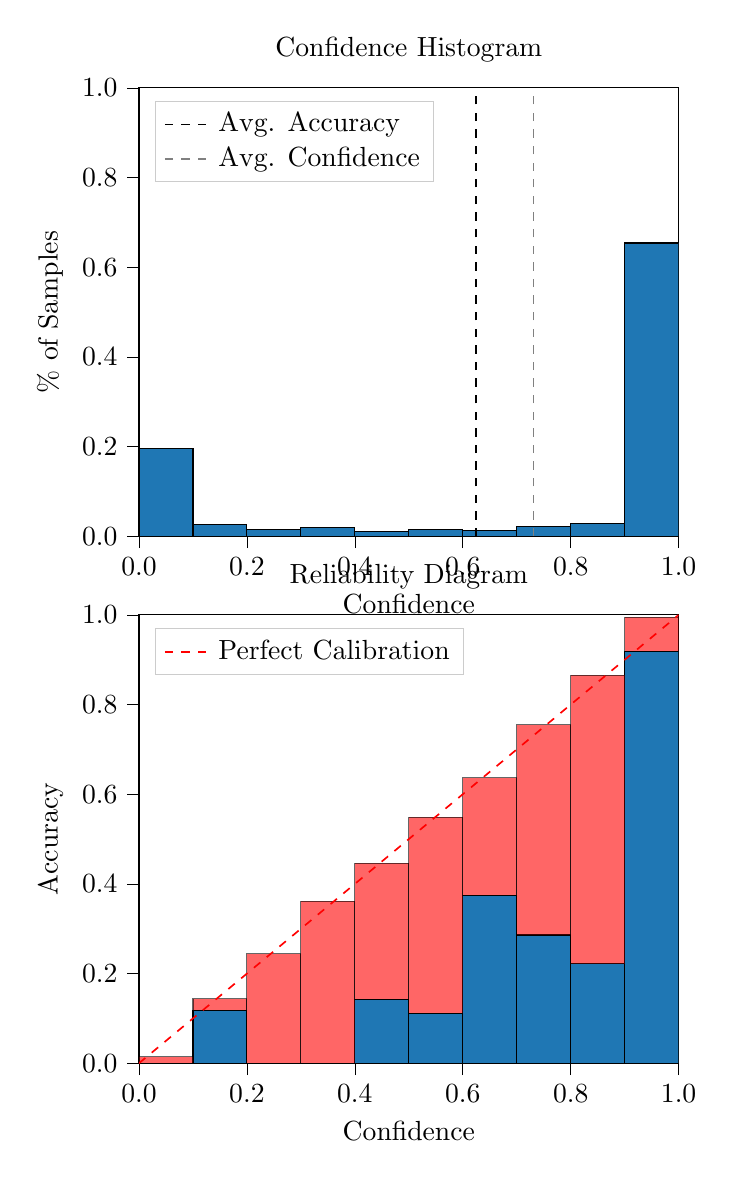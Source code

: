 % This file was created by tikzplotlib v0.9.8.
\begin{tikzpicture}

\definecolor{color0}{rgb}{0.122,0.467,0.706}

\begin{groupplot}[group style={group size=1 by 2}]
\nextgroupplot[
legend cell align={left},
legend style={
  fill opacity=0.8,
  draw opacity=1,
  text opacity=1,
  at={(0.03,0.97)},
  anchor=north west,
  draw=white!80!black
},
tick align=outside,
tick pos=left,
title={Confidence Histogram},
x grid style={white!69.02!black},
xlabel={Confidence},
xmin=0, xmax=1,
xtick style={color=black},
xtick={0,0.2,0.4,0.6,0.8,1},
xticklabels={0.0,0.2,0.4,0.6,0.8,1.0},
y grid style={white!69.02!black},
ylabel={\% of Samples},
ymin=0, ymax=1,
ytick style={color=black},
ytick={0,0.2,0.4,0.6,0.8,1},
yticklabels={0.0,0.2,0.4,0.6,0.8,1.0}
]
\draw[draw=black,fill=color0] (axis cs:-6.939e-18,0) rectangle (axis cs:0.1,0.196);
\draw[draw=black,fill=color0] (axis cs:0.1,0) rectangle (axis cs:0.2,0.027);
\draw[draw=black,fill=color0] (axis cs:0.2,0) rectangle (axis cs:0.3,0.014);
\draw[draw=black,fill=color0] (axis cs:0.3,0) rectangle (axis cs:0.4,0.019);
\draw[draw=black,fill=color0] (axis cs:0.4,0) rectangle (axis cs:0.5,0.011);
\draw[draw=black,fill=color0] (axis cs:0.5,0) rectangle (axis cs:0.6,0.014);
\draw[draw=black,fill=color0] (axis cs:0.6,0) rectangle (axis cs:0.7,0.013);
\draw[draw=black,fill=color0] (axis cs:0.7,0) rectangle (axis cs:0.8,0.022);
\draw[draw=black,fill=color0] (axis cs:0.8,0) rectangle (axis cs:0.9,0.029);
\draw[draw=black,fill=color0] (axis cs:0.9,0) rectangle (axis cs:1,0.654);
\addplot [semithick, black, dashed]
table {%
0.625 0
0.625 1
};
\addlegendentry{Avg. Accuracy}
\addplot [semithick, white!50.196!black, dashed]
table {%
0.731 0
0.731 1
};
\addlegendentry{Avg. Confidence}

\nextgroupplot[
legend cell align={left},
legend style={
  fill opacity=0.8,
  draw opacity=1,
  text opacity=1,
  at={(0.03,0.97)},
  anchor=north west,
  draw=white!80!black
},
tick align=outside,
tick pos=left,
title={Reliability Diagram},
x grid style={white!69.02!black},
xlabel={Confidence},
xmin=0, xmax=1,
xtick style={color=black},
xtick={0,0.2,0.4,0.6,0.8,1},
xticklabels={0.0,0.2,0.4,0.6,0.8,1.0},
y grid style={white!69.02!black},
ylabel={Accuracy},
ymin=0, ymax=1,
ytick style={color=black},
ytick={0,0.2,0.4,0.6,0.8,1},
yticklabels={0.0,0.2,0.4,0.6,0.8,1.0}
]
\draw[draw=black,fill=color0] (axis cs:-6.939e-18,0) rectangle (axis cs:0.1,0);
\draw[draw=black,fill=color0] (axis cs:0.1,0) rectangle (axis cs:0.2,0.118);
\draw[draw=black,fill=color0] (axis cs:0.2,0) rectangle (axis cs:0.3,0);
\draw[draw=black,fill=color0] (axis cs:0.3,0) rectangle (axis cs:0.4,0);
\draw[draw=black,fill=color0] (axis cs:0.4,0) rectangle (axis cs:0.5,0.143);
\draw[draw=black,fill=color0] (axis cs:0.5,0) rectangle (axis cs:0.6,0.111);
\draw[draw=black,fill=color0] (axis cs:0.6,0) rectangle (axis cs:0.7,0.375);
\draw[draw=black,fill=color0] (axis cs:0.7,0) rectangle (axis cs:0.8,0.286);
\draw[draw=black,fill=color0] (axis cs:0.8,0) rectangle (axis cs:0.9,0.222);
\draw[draw=black,fill=color0] (axis cs:0.9,0) rectangle (axis cs:1,0.919);
\draw[draw=black,fill=red,opacity=0.6] (axis cs:-6.939e-18,0) rectangle (axis cs:0.1,0.015);
\draw[draw=black,fill=red,opacity=0.6] (axis cs:0.1,0.118) rectangle (axis cs:0.2,0.144);
\draw[draw=black,fill=red,opacity=0.6] (axis cs:0.2,0) rectangle (axis cs:0.3,0.244);
\draw[draw=black,fill=red,opacity=0.6] (axis cs:0.3,0) rectangle (axis cs:0.4,0.361);
\draw[draw=black,fill=red,opacity=0.6] (axis cs:0.4,0.143) rectangle (axis cs:0.5,0.446);
\draw[draw=black,fill=red,opacity=0.6] (axis cs:0.5,0.111) rectangle (axis cs:0.6,0.549);
\draw[draw=black,fill=red,opacity=0.6] (axis cs:0.6,0.375) rectangle (axis cs:0.7,0.637);
\draw[draw=black,fill=red,opacity=0.6] (axis cs:0.7,0.286) rectangle (axis cs:0.8,0.755);
\draw[draw=black,fill=red,opacity=0.6] (axis cs:0.8,0.222) rectangle (axis cs:0.9,0.865);
\draw[draw=black,fill=red,opacity=0.6] (axis cs:0.9,0.919) rectangle (axis cs:1,0.995);
\addplot [semithick, red, dashed]
table {%
0 0
1 1
};
\addlegendentry{Perfect Calibration}
\end{groupplot}

\end{tikzpicture}
